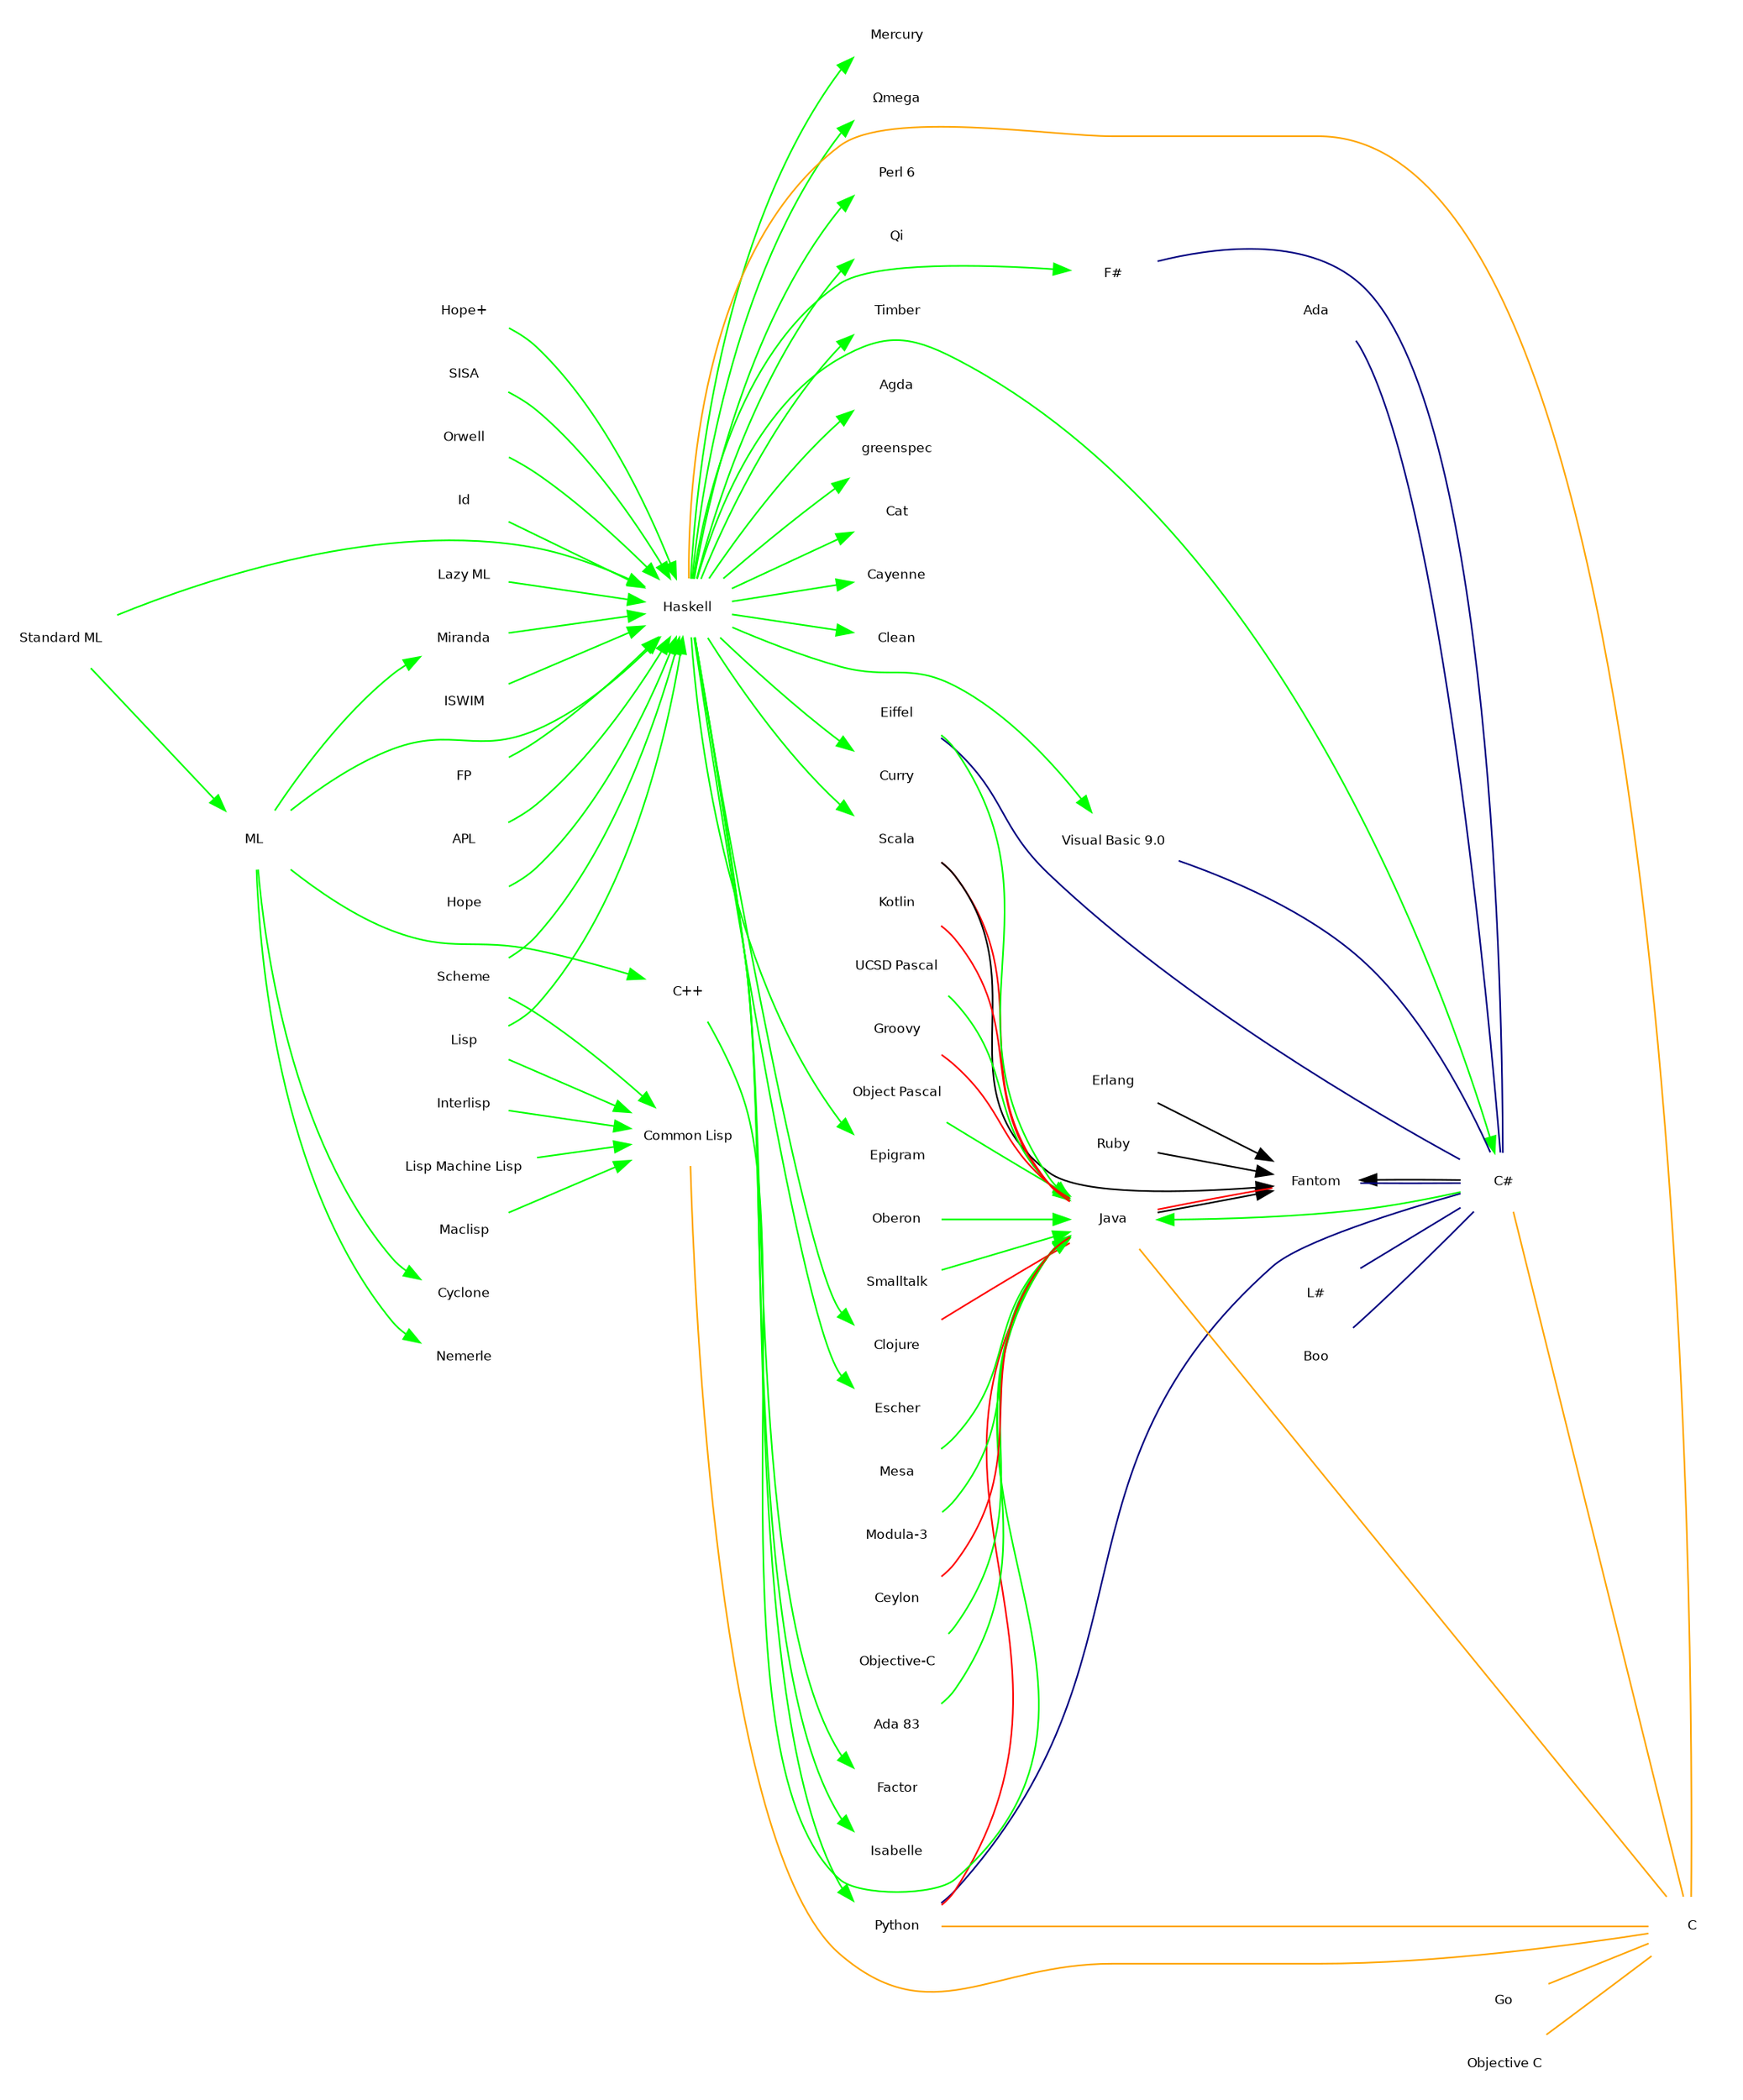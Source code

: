 digraph programmingLanguages { rankdir=LR
/**

green  - influenced
navy   - .NET interop
red    - Java interop
orange - C interop

**/
overlap=false
graph [fontsize=8]; edge [fontsize=8, fontname="Helvetica"]; node [shape=plaintext fontsize=8 fontname="Helvetica"];
ranksep = 0.8; nodesep = .04;


"Standard ML" -> "ML"      [color="green"]
"ML"          -> "Haskell" [color="green"]
"Standard ML" -> "Haskell" [color="green"]
"Lazy ML"     -> "Haskell" [color="green"]
"Miranda"     -> "Haskell" [color="green"]
"Lisp"        -> "Haskell" [color="green"]
"Scheme"      -> "Haskell" [color="green"]
"ISWIM"       -> "Haskell" [color="green"]
"FP"          -> "Haskell" [color="green"]
"APL"         -> "Haskell" [color="green"]
"Hope"        -> "Haskell" [color="green"]
"Hope+"       -> "Haskell" [color="green"]
"SISA"        -> "Haskell" [color="green"]
"Orwell"      -> "Haskell" [color="green"]
"Id"          -> "Haskell"  [color="green"]

"Haskell" -> "Agda" [color="green"]
"Haskell" -> "greenspec" [color="green"]
"Haskell" -> "Clojure" [color="green"]
"Haskell" -> "C#" [color="green"]
"Haskell" -> "Cat" [color="green"]
"Haskell" -> "Cayenne" [color="green"]
"Haskell" -> "Clean" [color="green"]
"Haskell" -> "Curry" [color="green"]
"Haskell" -> "Epigram" [color="green"]
"Haskell" -> "Escher" [color="green"]
"Haskell" -> "F#" [color="green"]
"Haskell" -> "Factor" [color="green"]
"Haskell" -> "Isabelle" [color="green"]
"Haskell" -> "Mercury" [color="green"]
"Haskell" -> "Ωmega"            [color="green"]
"Haskell" -> "Perl 6"           [color="green"]
"Haskell" -> "Python" [color="green"]
"Haskell" -> "Qi"               [color="green"]
"Haskell" -> "Scala"            [color="green"]
"Haskell" -> "Timber"           [color="green"]
"Haskell" -> "Visual Basic 9.0" [color="green"]

"ML" -> "Miranda" [color="green"]
"ML" -> "Cyclone" [color="green"]
"ML" -> "Nemerle" [color="green"]
"ML" -> "C++" [color="green"]


"Objective-C" -> "Java" [color="green"]
"Ada 83" -> "Java" [color="green"]
"Object Pascal" -> "Java" [color="green"]
"UCSD Pascal" -> "Java" [color="green"]
"Oberon" -> "Java" [color="green"]
"C++" -> "Java" [color="green"]
"C#" -> "Java" [color="green"]
"Smalltalk" -> "Java" [color="green"]
"Eiffel" -> "Java" [color="green"]
"Mesa" -> "Java" [color="green"]
"Modula-3" -> "Java" [color="green"]

"Lisp" -> "Common Lisp" [color="green"]
"Lisp Machine Lisp" -> "Common Lisp" [color="green"]
"Maclisp" -> "Common Lisp" [color="green"]
"Scheme" -> "Common Lisp" [color="green"]
"Interlisp" -> "Common Lisp" [color="green"]

subgraph jvm_cluster {
  edge [dir=none, color=red ]
  style=filled;
	color=lightgrey;

  Scala   -> Java  
  Kotlin  -> Java  
  Groovy  -> Java  
  Clojure -> Java  
  Python  -> Java  
  Fantom  -> Java  
  Ceylon  -> Java  
}

subgraph ffi_cluster {
  edge [dir=none, color=orange ]
  style=filled;
	color=lightgrey;
  "Haskell"     -> "C"
  "Common Lisp"-> "C"
  "Python"-> "C"
  "Go"-> "C"
  "Objective C"-> "C"
  "Java" -> "C"
  "C#" -> "C"
}

subgraph cli_cluster {
  edge [dir=none, color=navy ]
  style=filled;
	color=lightgrey;
  "L#" -> "C#" 
  "F#" -> "C#" 
  "Boo" -> "C#" 
  "Ada" -> "C#" 
  "Fantom" -> "C#" 
  "Python" -> "C#" 
  "Eiffel" -> "C#" 
  "Visual Basic 9.0" -> "C#" 
}

"C#"   -> "Fantom"
"Java"   -> "Fantom"
"Scala"   -> "Fantom"
"Ruby"   -> "Fantom"
"Erlang"   -> "Fantom"

}
